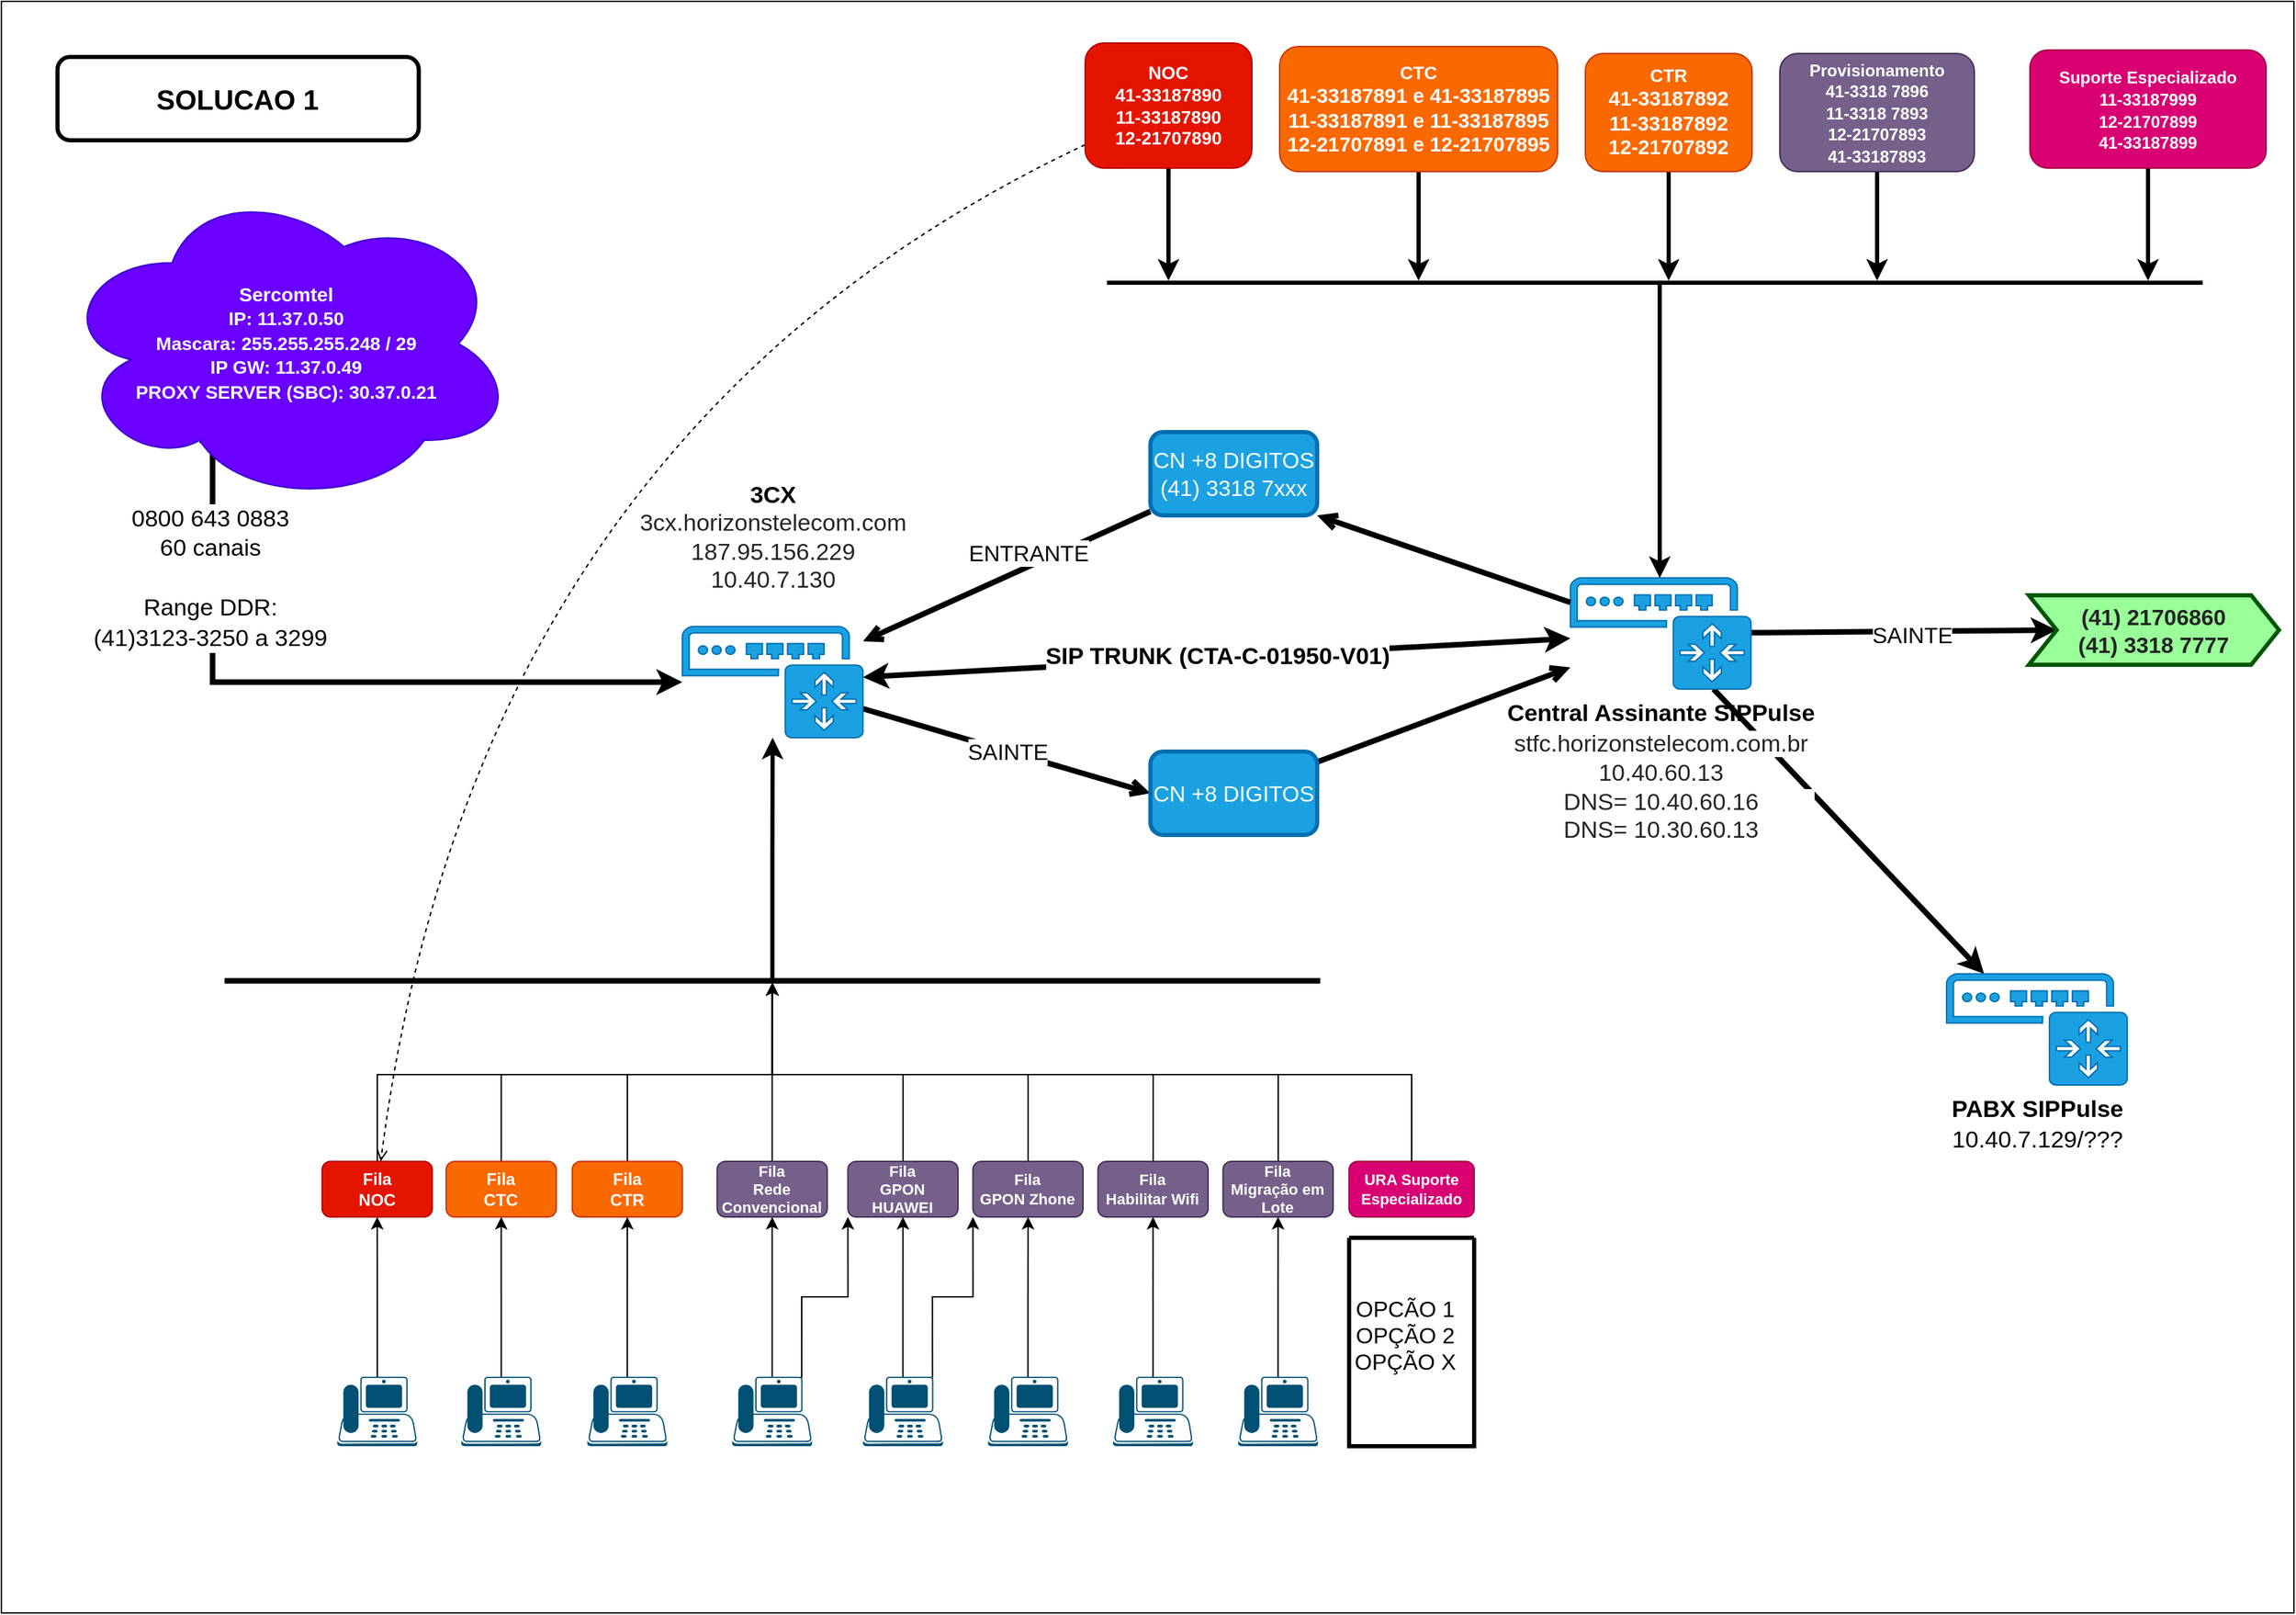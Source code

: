 <mxfile version="16.2.2" type="github">
  <diagram id="I6NLswIqLNYlrb-g64wH" name="Page-1">
    <mxGraphModel dx="2370" dy="1323" grid="1" gridSize="10" guides="1" tooltips="1" connect="1" arrows="1" fold="1" page="1" pageScale="1" pageWidth="1654" pageHeight="1169" math="0" shadow="0">
      <root>
        <mxCell id="0" />
        <mxCell id="1" parent="0" />
        <mxCell id="5KbadMaKYRjYB6yb7q5N-1" value="" style="rounded=0;whiteSpace=wrap;html=1;shadow=0;glass=0;perimeterSpacing=0;" vertex="1" parent="1">
          <mxGeometry width="1650" height="1160" as="geometry" />
        </mxCell>
        <mxCell id="W0oyuHeiYakJKSwITs1g-5" style="edgeStyle=orthogonalEdgeStyle;rounded=0;orthogonalLoop=1;jettySize=auto;html=1;strokeWidth=4;exitX=0.31;exitY=0.8;exitDx=0;exitDy=0;exitPerimeter=0;" parent="1" source="W0oyuHeiYakJKSwITs1g-1" target="PiK40fZT5rMsHauc214G-2" edge="1">
          <mxGeometry relative="1" as="geometry">
            <mxPoint x="300" y="530" as="targetPoint" />
            <mxPoint x="179.25" y="455" as="sourcePoint" />
            <Array as="points">
              <mxPoint x="152" y="490" />
            </Array>
          </mxGeometry>
        </mxCell>
        <mxCell id="PiK40fZT5rMsHauc214G-1" value="&lt;font style=&quot;font-size: 17px ; font-weight: normal&quot;&gt;0800 643 0883&lt;br&gt;60 canais&lt;br&gt;&lt;br&gt;Range DDR:&lt;br&gt;(41)3123-3250 a 3299&lt;/font&gt;&lt;span style=&quot;font-weight: normal&quot;&gt;&lt;br&gt;&lt;/span&gt;" style="edgeLabel;html=1;align=center;verticalAlign=middle;resizable=0;points=[];fontStyle=1;fontSize=18;" parent="W0oyuHeiYakJKSwITs1g-5" vertex="1" connectable="0">
          <mxGeometry x="-0.72" relative="1" as="geometry">
            <mxPoint x="-2" y="35" as="offset" />
          </mxGeometry>
        </mxCell>
        <mxCell id="W0oyuHeiYakJKSwITs1g-1" value="Sercomtel&lt;br&gt;&lt;span style=&quot;font-size: 10.0pt ; font-family: &amp;#34;arial&amp;#34; , sans-serif&quot;&gt;IP: 11.37.0.50&lt;/span&gt;&lt;span style=&quot;font-size: 11.0pt ; font-family: &amp;#34;calibri&amp;#34; , sans-serif&quot;&gt;&lt;br&gt;&lt;/span&gt;&lt;span style=&quot;font-size: 10.0pt ; font-family: &amp;#34;arial&amp;#34; , sans-serif&quot;&gt;Mascara: 255.255.255.248 / 29&lt;/span&gt;&lt;span style=&quot;font-size: 11.0pt ; font-family: &amp;#34;calibri&amp;#34; , sans-serif&quot;&gt;&lt;br&gt;&lt;/span&gt;&lt;span style=&quot;font-size: 10.0pt ; font-family: &amp;#34;arial&amp;#34; , sans-serif&quot;&gt;IP GW: 11.37.0.49&lt;/span&gt;&lt;span style=&quot;font-size: 11.0pt ; font-family: &amp;#34;calibri&amp;#34; , sans-serif&quot;&gt;&lt;br&gt;&lt;/span&gt;&lt;span style=&quot;font-size: 10.0pt ; font-family: &amp;#34;arial&amp;#34; , sans-serif&quot;&gt;PROXY SERVER (SBC): 30.37.0.21&lt;/span&gt;" style="ellipse;shape=cloud;whiteSpace=wrap;html=1;fillColor=#6a00ff;fontColor=#ffffff;strokeColor=#3700CC;fontSize=14;fontStyle=1" parent="1" vertex="1">
          <mxGeometry x="40.38" y="130" width="330" height="232.5" as="geometry" />
        </mxCell>
        <mxCell id="1ANR2XGOgA5wHceNcDut-9" value="SIP TRUNK (CTA-C-01950-V01)" style="rounded=0;orthogonalLoop=1;jettySize=auto;html=1;fontFamily=Helvetica;fontSize=17;fontColor=#000000;strokeWidth=4;startArrow=classic;startFill=1;fontStyle=1" parent="1" source="PiK40fZT5rMsHauc214G-2" target="1ANR2XGOgA5wHceNcDut-2" edge="1">
          <mxGeometry relative="1" as="geometry" />
        </mxCell>
        <mxCell id="1ANR2XGOgA5wHceNcDut-54" value="SAINTE" style="edgeStyle=none;curved=1;orthogonalLoop=1;jettySize=auto;html=1;entryX=0;entryY=0.5;entryDx=0;entryDy=0;fontFamily=Helvetica;fontSize=16;fontColor=#000000;startArrow=none;startFill=0;endArrow=open;endFill=0;strokeWidth=4;" parent="1" source="PiK40fZT5rMsHauc214G-2" target="1ANR2XGOgA5wHceNcDut-53" edge="1">
          <mxGeometry relative="1" as="geometry" />
        </mxCell>
        <mxCell id="PiK40fZT5rMsHauc214G-2" value="&lt;font&gt;&lt;span style=&quot;font-size: 17px&quot;&gt;&lt;font style=&quot;font-weight: bold ; font-size: 17px&quot; color=&quot;#000000&quot;&gt;3CX&lt;br&gt;&lt;/font&gt;&lt;/span&gt;&lt;span style=&quot;font-size: 17px ; color: rgb(36 , 36 , 36) ; background-color: rgb(255 , 255 , 255)&quot;&gt;3cx.horizonstelecom.com&lt;/span&gt;&lt;font style=&quot;font-size: 17px ; font-weight: bold&quot; color=&quot;#000000&quot;&gt;&lt;span style=&quot;background-color: rgb(248 , 249 , 250) ; font-size: 17px&quot;&gt;&lt;br style=&quot;font-size: 17px&quot;&gt;&lt;/span&gt;&lt;/font&gt;&lt;span style=&quot;background-color: rgb(255 , 255 , 255)&quot;&gt;&lt;font&gt;&lt;font color=&quot;#242424&quot;&gt;187.95.156.229&lt;/font&gt;&lt;br&gt;&lt;font color=&quot;#242424&quot;&gt;10.40.7.130&lt;/font&gt;&lt;br style=&quot;font-size: 17px&quot;&gt;&lt;/font&gt;&lt;/span&gt;&lt;span style=&quot;font-size: 17px ; color: rgb(36 , 36 , 36) ; background-color: rgb(255 , 255 , 255)&quot;&gt;&lt;font style=&quot;font-size: 17px&quot;&gt;&lt;b style=&quot;font-size: 17px&quot;&gt;&lt;br style=&quot;font-size: 17px&quot;&gt;&lt;/b&gt;&lt;/font&gt;&lt;/span&gt;&lt;/font&gt;" style="sketch=0;pointerEvents=1;shadow=0;dashed=0;html=1;strokeColor=#006EAF;fillColor=#1ba1e2;labelPosition=center;verticalLabelPosition=top;verticalAlign=bottom;outlineConnect=0;align=center;shape=mxgraph.office.devices.ip_pbx;fontColor=#ffffff;fontSize=17;" parent="1" vertex="1">
          <mxGeometry x="490.12" y="450" width="130" height="80" as="geometry" />
        </mxCell>
        <mxCell id="PiK40fZT5rMsHauc214G-5" style="edgeStyle=orthogonalEdgeStyle;rounded=0;orthogonalLoop=1;jettySize=auto;html=1;entryX=0.5;entryY=1;entryDx=0;entryDy=0;fontSize=17;fontColor=#000000;" parent="1" source="PiK40fZT5rMsHauc214G-3" target="PiK40fZT5rMsHauc214G-4" edge="1">
          <mxGeometry relative="1" as="geometry" />
        </mxCell>
        <mxCell id="PiK40fZT5rMsHauc214G-3" value="" style="points=[[0.59,0,0],[0.87,0.015,0],[0.88,0.3,0],[0.99,0.99,0],[0.5,1,0],[0.01,0.99,0],[0.075,0.5,0],[0.17,0.115,0]];verticalLabelPosition=bottom;sketch=0;html=1;verticalAlign=top;aspect=fixed;align=center;pointerEvents=1;shape=mxgraph.cisco19.ip_phone;fillColor=#005073;strokeColor=none;fontSize=17;fontColor=#000000;" parent="1" vertex="1">
          <mxGeometry x="241.75" y="990" width="57.5" height="50" as="geometry" />
        </mxCell>
        <mxCell id="PiK40fZT5rMsHauc214G-37" style="edgeStyle=orthogonalEdgeStyle;rounded=0;orthogonalLoop=1;jettySize=auto;html=1;fontSize=14;fontColor=#FFFFFF;" parent="1" source="PiK40fZT5rMsHauc214G-4" target="PiK40fZT5rMsHauc214G-36" edge="1">
          <mxGeometry relative="1" as="geometry" />
        </mxCell>
        <mxCell id="PiK40fZT5rMsHauc214G-4" value="Fila &lt;br style=&quot;font-size: 12px;&quot;&gt;NOC" style="rounded=1;whiteSpace=wrap;html=1;fontSize=12;fontColor=#ffffff;fillColor=#e51400;strokeColor=#B20000;fontStyle=1" parent="1" vertex="1">
          <mxGeometry x="230.87" y="835" width="79.25" height="40" as="geometry" />
        </mxCell>
        <mxCell id="PiK40fZT5rMsHauc214G-41" style="edgeStyle=orthogonalEdgeStyle;rounded=0;orthogonalLoop=1;jettySize=auto;html=1;fontSize=14;fontColor=#FFFFFF;" parent="1" source="PiK40fZT5rMsHauc214G-9" target="PiK40fZT5rMsHauc214G-36" edge="1">
          <mxGeometry relative="1" as="geometry" />
        </mxCell>
        <mxCell id="PiK40fZT5rMsHauc214G-9" value="Fila &lt;br style=&quot;font-size: 11px;&quot;&gt;Rede Convencional" style="rounded=1;whiteSpace=wrap;html=1;fontSize=11;fontColor=#ffffff;fillColor=#76608a;strokeColor=#432D57;fontStyle=1" parent="1" vertex="1">
          <mxGeometry x="515.13" y="835" width="79.25" height="40" as="geometry" />
        </mxCell>
        <mxCell id="PiK40fZT5rMsHauc214G-40" style="edgeStyle=orthogonalEdgeStyle;rounded=0;orthogonalLoop=1;jettySize=auto;html=1;fontSize=14;fontColor=#FFFFFF;" parent="1" source="PiK40fZT5rMsHauc214G-10" target="PiK40fZT5rMsHauc214G-36" edge="1">
          <mxGeometry relative="1" as="geometry" />
        </mxCell>
        <mxCell id="PiK40fZT5rMsHauc214G-10" value="Fila &lt;br style=&quot;font-size: 12px;&quot;&gt;CTR" style="rounded=1;whiteSpace=wrap;html=1;fontSize=12;fontColor=#FFFFFF;fillColor=#fa6800;strokeColor=#C73500;fontStyle=1" parent="1" vertex="1">
          <mxGeometry x="410.87" y="835" width="79.25" height="40" as="geometry" />
        </mxCell>
        <mxCell id="PiK40fZT5rMsHauc214G-38" style="edgeStyle=orthogonalEdgeStyle;rounded=0;orthogonalLoop=1;jettySize=auto;html=1;fontSize=14;fontColor=#FFFFFF;" parent="1" source="PiK40fZT5rMsHauc214G-11" target="PiK40fZT5rMsHauc214G-36" edge="1">
          <mxGeometry relative="1" as="geometry" />
        </mxCell>
        <mxCell id="PiK40fZT5rMsHauc214G-11" value="Fila &lt;br style=&quot;font-size: 12px;&quot;&gt;CTC" style="rounded=1;whiteSpace=wrap;html=1;fontSize=12;fontColor=#FFFFFF;fillColor=#fa6800;strokeColor=#C73500;fontStyle=1" parent="1" vertex="1">
          <mxGeometry x="320.12" y="835" width="79.25" height="40" as="geometry" />
        </mxCell>
        <mxCell id="PiK40fZT5rMsHauc214G-42" style="edgeStyle=orthogonalEdgeStyle;rounded=0;orthogonalLoop=1;jettySize=auto;html=1;fontSize=14;fontColor=#FFFFFF;" parent="1" source="PiK40fZT5rMsHauc214G-12" target="PiK40fZT5rMsHauc214G-36" edge="1">
          <mxGeometry relative="1" as="geometry" />
        </mxCell>
        <mxCell id="PiK40fZT5rMsHauc214G-12" value="Fila &lt;br style=&quot;font-size: 11px&quot;&gt;GPON HUAWEI" style="rounded=1;whiteSpace=wrap;html=1;fontSize=11;fontColor=#ffffff;fillColor=#76608a;strokeColor=#432D57;fontStyle=1" parent="1" vertex="1">
          <mxGeometry x="609.25" y="835" width="79.25" height="40" as="geometry" />
        </mxCell>
        <mxCell id="PiK40fZT5rMsHauc214G-43" style="edgeStyle=orthogonalEdgeStyle;rounded=0;orthogonalLoop=1;jettySize=auto;html=1;fontSize=14;fontColor=#FFFFFF;" parent="1" source="PiK40fZT5rMsHauc214G-14" target="PiK40fZT5rMsHauc214G-36" edge="1">
          <mxGeometry relative="1" as="geometry" />
        </mxCell>
        <mxCell id="PiK40fZT5rMsHauc214G-14" value="Fila &lt;br style=&quot;font-size: 11px&quot;&gt;GPON Zhone" style="rounded=1;whiteSpace=wrap;html=1;fontSize=11;fontColor=#ffffff;fillColor=#76608a;strokeColor=#432D57;fontStyle=1" parent="1" vertex="1">
          <mxGeometry x="699.25" y="835" width="79.25" height="40" as="geometry" />
        </mxCell>
        <mxCell id="PiK40fZT5rMsHauc214G-44" style="edgeStyle=orthogonalEdgeStyle;rounded=0;orthogonalLoop=1;jettySize=auto;html=1;fontSize=14;fontColor=#FFFFFF;" parent="1" source="PiK40fZT5rMsHauc214G-16" target="PiK40fZT5rMsHauc214G-36" edge="1">
          <mxGeometry relative="1" as="geometry" />
        </mxCell>
        <mxCell id="PiK40fZT5rMsHauc214G-16" value="Fila &lt;br style=&quot;font-size: 11px&quot;&gt;Habilitar Wifi" style="rounded=1;whiteSpace=wrap;html=1;fontSize=11;fontColor=#ffffff;fillColor=#76608a;strokeColor=#432D57;fontStyle=1" parent="1" vertex="1">
          <mxGeometry x="789.25" y="835" width="79.25" height="40" as="geometry" />
        </mxCell>
        <mxCell id="PiK40fZT5rMsHauc214G-45" style="edgeStyle=orthogonalEdgeStyle;rounded=0;orthogonalLoop=1;jettySize=auto;html=1;fontSize=14;fontColor=#FFFFFF;" parent="1" source="PiK40fZT5rMsHauc214G-18" target="PiK40fZT5rMsHauc214G-36" edge="1">
          <mxGeometry relative="1" as="geometry" />
        </mxCell>
        <mxCell id="PiK40fZT5rMsHauc214G-18" value="Fila &lt;br style=&quot;font-size: 11px&quot;&gt;Migração em Lote" style="rounded=1;whiteSpace=wrap;html=1;fontSize=11;fontColor=#ffffff;fillColor=#76608a;strokeColor=#432D57;fontStyle=1" parent="1" vertex="1">
          <mxGeometry x="879.25" y="835" width="79.25" height="40" as="geometry" />
        </mxCell>
        <mxCell id="PiK40fZT5rMsHauc214G-20" style="edgeStyle=orthogonalEdgeStyle;rounded=0;orthogonalLoop=1;jettySize=auto;html=1;entryX=0.5;entryY=1;entryDx=0;entryDy=0;fontSize=14;fontColor=#FFFFFF;" parent="1" source="PiK40fZT5rMsHauc214G-19" target="PiK40fZT5rMsHauc214G-11" edge="1">
          <mxGeometry relative="1" as="geometry" />
        </mxCell>
        <mxCell id="PiK40fZT5rMsHauc214G-19" value="" style="points=[[0.59,0,0],[0.87,0.015,0],[0.88,0.3,0],[0.99,0.99,0],[0.5,1,0],[0.01,0.99,0],[0.075,0.5,0],[0.17,0.115,0]];verticalLabelPosition=bottom;sketch=0;html=1;verticalAlign=top;aspect=fixed;align=center;pointerEvents=1;shape=mxgraph.cisco19.ip_phone;fillColor=#005073;strokeColor=none;fontSize=17;fontColor=#000000;" parent="1" vertex="1">
          <mxGeometry x="331" y="990" width="57.5" height="50" as="geometry" />
        </mxCell>
        <mxCell id="PiK40fZT5rMsHauc214G-34" style="edgeStyle=orthogonalEdgeStyle;rounded=0;orthogonalLoop=1;jettySize=auto;html=1;entryX=0.5;entryY=1;entryDx=0;entryDy=0;fontSize=14;fontColor=#FFFFFF;" parent="1" source="PiK40fZT5rMsHauc214G-23" target="PiK40fZT5rMsHauc214G-10" edge="1">
          <mxGeometry relative="1" as="geometry" />
        </mxCell>
        <mxCell id="PiK40fZT5rMsHauc214G-23" value="" style="points=[[0.59,0,0],[0.87,0.015,0],[0.88,0.3,0],[0.99,0.99,0],[0.5,1,0],[0.01,0.99,0],[0.075,0.5,0],[0.17,0.115,0]];verticalLabelPosition=bottom;sketch=0;html=1;verticalAlign=top;aspect=fixed;align=center;pointerEvents=1;shape=mxgraph.cisco19.ip_phone;fillColor=#005073;strokeColor=none;fontSize=17;fontColor=#000000;" parent="1" vertex="1">
          <mxGeometry x="421.74" y="990" width="57.5" height="50" as="geometry" />
        </mxCell>
        <mxCell id="PiK40fZT5rMsHauc214G-33" style="edgeStyle=orthogonalEdgeStyle;rounded=0;orthogonalLoop=1;jettySize=auto;html=1;fontSize=14;fontColor=#FFFFFF;" parent="1" source="PiK40fZT5rMsHauc214G-24" target="PiK40fZT5rMsHauc214G-9" edge="1">
          <mxGeometry relative="1" as="geometry" />
        </mxCell>
        <mxCell id="PiK40fZT5rMsHauc214G-35" style="edgeStyle=orthogonalEdgeStyle;rounded=0;orthogonalLoop=1;jettySize=auto;html=1;entryX=0;entryY=1;entryDx=0;entryDy=0;fontSize=14;fontColor=#FFFFFF;exitX=0.87;exitY=0.015;exitDx=0;exitDy=0;exitPerimeter=0;" parent="1" source="PiK40fZT5rMsHauc214G-24" target="PiK40fZT5rMsHauc214G-12" edge="1">
          <mxGeometry relative="1" as="geometry" />
        </mxCell>
        <mxCell id="PiK40fZT5rMsHauc214G-24" value="" style="points=[[0.59,0,0],[0.87,0.015,0],[0.88,0.3,0],[0.99,0.99,0],[0.5,1,0],[0.01,0.99,0],[0.075,0.5,0],[0.17,0.115,0]];verticalLabelPosition=bottom;sketch=0;html=1;verticalAlign=top;aspect=fixed;align=center;pointerEvents=1;shape=mxgraph.cisco19.ip_phone;fillColor=#005073;strokeColor=none;fontSize=17;fontColor=#000000;" parent="1" vertex="1">
          <mxGeometry x="526" y="990" width="57.5" height="50" as="geometry" />
        </mxCell>
        <mxCell id="PiK40fZT5rMsHauc214G-32" style="edgeStyle=orthogonalEdgeStyle;rounded=0;orthogonalLoop=1;jettySize=auto;html=1;entryX=0.5;entryY=1;entryDx=0;entryDy=0;fontSize=14;fontColor=#FFFFFF;" parent="1" source="PiK40fZT5rMsHauc214G-25" target="PiK40fZT5rMsHauc214G-12" edge="1">
          <mxGeometry relative="1" as="geometry" />
        </mxCell>
        <mxCell id="1ANR2XGOgA5wHceNcDut-1" style="edgeStyle=orthogonalEdgeStyle;rounded=0;orthogonalLoop=1;jettySize=auto;html=1;entryX=0;entryY=1;entryDx=0;entryDy=0;fontSize=13;fontColor=#FFFFFF;exitX=0.87;exitY=0.015;exitDx=0;exitDy=0;exitPerimeter=0;" parent="1" source="PiK40fZT5rMsHauc214G-25" target="PiK40fZT5rMsHauc214G-14" edge="1">
          <mxGeometry relative="1" as="geometry" />
        </mxCell>
        <mxCell id="PiK40fZT5rMsHauc214G-25" value="" style="points=[[0.59,0,0],[0.87,0.015,0],[0.88,0.3,0],[0.99,0.99,0],[0.5,1,0],[0.01,0.99,0],[0.075,0.5,0],[0.17,0.115,0]];verticalLabelPosition=bottom;sketch=0;html=1;verticalAlign=top;aspect=fixed;align=center;pointerEvents=1;shape=mxgraph.cisco19.ip_phone;fillColor=#005073;strokeColor=none;fontSize=17;fontColor=#000000;" parent="1" vertex="1">
          <mxGeometry x="620.12" y="990" width="57.5" height="50" as="geometry" />
        </mxCell>
        <mxCell id="PiK40fZT5rMsHauc214G-31" style="edgeStyle=orthogonalEdgeStyle;rounded=0;orthogonalLoop=1;jettySize=auto;html=1;fontSize=14;fontColor=#FFFFFF;" parent="1" source="PiK40fZT5rMsHauc214G-26" target="PiK40fZT5rMsHauc214G-14" edge="1">
          <mxGeometry relative="1" as="geometry" />
        </mxCell>
        <mxCell id="PiK40fZT5rMsHauc214G-26" value="" style="points=[[0.59,0,0],[0.87,0.015,0],[0.88,0.3,0],[0.99,0.99,0],[0.5,1,0],[0.01,0.99,0],[0.075,0.5,0],[0.17,0.115,0]];verticalLabelPosition=bottom;sketch=0;html=1;verticalAlign=top;aspect=fixed;align=center;pointerEvents=1;shape=mxgraph.cisco19.ip_phone;fillColor=#005073;strokeColor=none;fontSize=17;fontColor=#000000;" parent="1" vertex="1">
          <mxGeometry x="710.13" y="990" width="57.5" height="50" as="geometry" />
        </mxCell>
        <mxCell id="PiK40fZT5rMsHauc214G-30" style="edgeStyle=orthogonalEdgeStyle;rounded=0;orthogonalLoop=1;jettySize=auto;html=1;entryX=0.5;entryY=1;entryDx=0;entryDy=0;fontSize=14;fontColor=#FFFFFF;" parent="1" source="PiK40fZT5rMsHauc214G-27" target="PiK40fZT5rMsHauc214G-16" edge="1">
          <mxGeometry relative="1" as="geometry" />
        </mxCell>
        <mxCell id="PiK40fZT5rMsHauc214G-27" value="" style="points=[[0.59,0,0],[0.87,0.015,0],[0.88,0.3,0],[0.99,0.99,0],[0.5,1,0],[0.01,0.99,0],[0.075,0.5,0],[0.17,0.115,0]];verticalLabelPosition=bottom;sketch=0;html=1;verticalAlign=top;aspect=fixed;align=center;pointerEvents=1;shape=mxgraph.cisco19.ip_phone;fillColor=#005073;strokeColor=none;fontSize=17;fontColor=#000000;" parent="1" vertex="1">
          <mxGeometry x="800.12" y="990" width="57.5" height="50" as="geometry" />
        </mxCell>
        <mxCell id="PiK40fZT5rMsHauc214G-29" style="edgeStyle=orthogonalEdgeStyle;rounded=0;orthogonalLoop=1;jettySize=auto;html=1;entryX=0.5;entryY=1;entryDx=0;entryDy=0;fontSize=14;fontColor=#FFFFFF;" parent="1" source="PiK40fZT5rMsHauc214G-28" target="PiK40fZT5rMsHauc214G-18" edge="1">
          <mxGeometry relative="1" as="geometry" />
        </mxCell>
        <mxCell id="PiK40fZT5rMsHauc214G-28" value="" style="points=[[0.59,0,0],[0.87,0.015,0],[0.88,0.3,0],[0.99,0.99,0],[0.5,1,0],[0.01,0.99,0],[0.075,0.5,0],[0.17,0.115,0]];verticalLabelPosition=bottom;sketch=0;html=1;verticalAlign=top;aspect=fixed;align=center;pointerEvents=1;shape=mxgraph.cisco19.ip_phone;fillColor=#005073;strokeColor=none;fontSize=17;fontColor=#000000;" parent="1" vertex="1">
          <mxGeometry x="890.12" y="990" width="57.5" height="50" as="geometry" />
        </mxCell>
        <mxCell id="PiK40fZT5rMsHauc214G-46" style="edgeStyle=orthogonalEdgeStyle;rounded=0;orthogonalLoop=1;jettySize=auto;html=1;fontSize=14;fontColor=#FFFFFF;strokeWidth=3;" parent="1" source="PiK40fZT5rMsHauc214G-36" target="PiK40fZT5rMsHauc214G-2" edge="1">
          <mxGeometry relative="1" as="geometry" />
        </mxCell>
        <mxCell id="PiK40fZT5rMsHauc214G-36" value="" style="line;strokeWidth=4;html=1;perimeter=backbonePerimeter;points=[];outlineConnect=0;fontSize=14;fontColor=#FFFFFF;" parent="1" vertex="1">
          <mxGeometry x="160.62" y="700" width="788.63" height="10" as="geometry" />
        </mxCell>
        <mxCell id="1ANR2XGOgA5wHceNcDut-39" value="" style="edgeStyle=none;rounded=0;orthogonalLoop=1;jettySize=auto;html=1;fontFamily=Helvetica;fontSize=16;fontColor=#000000;startArrow=none;startFill=0;strokeWidth=4;" parent="1" source="1ANR2XGOgA5wHceNcDut-2" target="1ANR2XGOgA5wHceNcDut-37" edge="1">
          <mxGeometry relative="1" as="geometry">
            <mxPoint x="1214.25" y="572.5" as="targetPoint" />
          </mxGeometry>
        </mxCell>
        <mxCell id="1ANR2XGOgA5wHceNcDut-29" style="edgeStyle=none;rounded=0;orthogonalLoop=1;jettySize=auto;html=1;entryX=0;entryY=0.5;entryDx=0;entryDy=0;fontFamily=Helvetica;fontSize=18;fontColor=#FFFFFF;startArrow=none;startFill=0;strokeWidth=4;" parent="1" source="1ANR2XGOgA5wHceNcDut-2" target="1ANR2XGOgA5wHceNcDut-28" edge="1">
          <mxGeometry relative="1" as="geometry" />
        </mxCell>
        <mxCell id="1ANR2XGOgA5wHceNcDut-30" value="&lt;font color=&quot;#000000&quot;&gt;SAINTE&lt;/font&gt;" style="edgeLabel;html=1;align=center;verticalAlign=middle;resizable=0;points=[];fontSize=16;fontFamily=Helvetica;fontColor=#FFFFFF;" parent="1ANR2XGOgA5wHceNcDut-29" vertex="1" connectable="0">
          <mxGeometry x="0.489" y="-3" relative="1" as="geometry">
            <mxPoint x="-49" as="offset" />
          </mxGeometry>
        </mxCell>
        <mxCell id="1ANR2XGOgA5wHceNcDut-22" style="edgeStyle=none;rounded=0;orthogonalLoop=1;jettySize=auto;html=1;fontFamily=Helvetica;fontSize=15;fontColor=#000000;startArrow=none;startFill=0;strokeWidth=3;" parent="1" source="1ANR2XGOgA5wHceNcDut-3" target="1ANR2XGOgA5wHceNcDut-10" edge="1">
          <mxGeometry relative="1" as="geometry" />
        </mxCell>
        <mxCell id="1ANR2XGOgA5wHceNcDut-2" value="&lt;font style=&quot;font-size: 17px&quot;&gt;&lt;b&gt;&lt;font style=&quot;font-size: 17px&quot; color=&quot;#000000&quot;&gt;Central Assinante SIPPulse&lt;br&gt;&lt;/font&gt;&lt;/b&gt;&lt;span style=&quot;color: rgb(36 , 36 , 36) ; background-color: rgb(255 , 255 , 255)&quot;&gt;stfc.horizonstelecom.com.br&lt;br&gt;&lt;/span&gt;&lt;span style=&quot;color: rgb(36 , 36 , 36) ; background-color: rgb(255 , 255 , 255)&quot;&gt;10.40.60.13&lt;/span&gt;&lt;b&gt;&lt;font style=&quot;font-size: 17px&quot; color=&quot;#000000&quot;&gt;&lt;br&gt;&lt;/font&gt;&lt;/b&gt;&lt;/font&gt;&lt;p style=&quot;box-sizing: border-box ; margin: 0px ; color: rgb(36 , 36 , 36) ; background-color: rgb(255 , 255 , 255) ; font-size: 17px&quot;&gt;&lt;font style=&quot;font-size: 17px&quot;&gt;DNS= 10.40.60.16&lt;/font&gt;&lt;/p&gt;&lt;p style=&quot;box-sizing: border-box ; margin: 0px ; color: rgb(36 , 36 , 36) ; background-color: rgb(255 , 255 , 255) ; font-size: 17px&quot;&gt;&lt;font style=&quot;font-size: 17px&quot;&gt;DNS= 10.30.60.13&lt;/font&gt;&lt;/p&gt;" style="sketch=0;pointerEvents=1;shadow=0;dashed=0;html=1;strokeColor=#006EAF;fillColor=#1ba1e2;labelPosition=center;verticalLabelPosition=bottom;verticalAlign=top;outlineConnect=0;align=center;shape=mxgraph.office.devices.ip_pbx;fontColor=#ffffff;fontSize=18;" parent="1" vertex="1">
          <mxGeometry x="1129.25" y="415" width="130" height="80" as="geometry" />
        </mxCell>
        <mxCell id="1ANR2XGOgA5wHceNcDut-3" value="&lt;font style=&quot;font-size: 12px&quot;&gt;Provisionamento&lt;br&gt;&lt;span&gt;41-3318 7896&lt;br&gt;11-3318 7893&lt;br&gt;&lt;/span&gt;12-21707893&lt;br&gt;41-33187893&lt;/font&gt;&lt;span&gt;&lt;br&gt;&lt;/span&gt;" style="rounded=1;whiteSpace=wrap;html=1;fontSize=13;fontColor=#ffffff;fillColor=#76608a;strokeColor=#432D57;fontStyle=1;fontFamily=Helvetica;" parent="1" vertex="1">
          <mxGeometry x="1280" y="37.5" width="140" height="85" as="geometry" />
        </mxCell>
        <mxCell id="1ANR2XGOgA5wHceNcDut-12" style="edgeStyle=none;rounded=0;orthogonalLoop=1;jettySize=auto;html=1;fontFamily=Helvetica;fontSize=15;fontColor=#000000;startArrow=none;startFill=0;strokeWidth=3;" parent="1" source="1ANR2XGOgA5wHceNcDut-4" target="1ANR2XGOgA5wHceNcDut-10" edge="1">
          <mxGeometry relative="1" as="geometry" />
        </mxCell>
        <mxCell id="1ANR2XGOgA5wHceNcDut-57" style="edgeStyle=none;curved=1;orthogonalLoop=1;jettySize=auto;html=1;fontFamily=Helvetica;fontSize=16;fontColor=#000000;startArrow=none;startFill=0;endArrow=open;endFill=0;strokeWidth=1;dashed=1;" parent="1" source="1ANR2XGOgA5wHceNcDut-4" target="PiK40fZT5rMsHauc214G-4" edge="1">
          <mxGeometry relative="1" as="geometry">
            <Array as="points">
              <mxPoint x="340" y="310" />
            </Array>
          </mxGeometry>
        </mxCell>
        <mxCell id="1ANR2XGOgA5wHceNcDut-4" value="NOC&lt;br style=&quot;font-size: 13px;&quot;&gt;&lt;span style=&quot;font-size: 13px;&quot;&gt;41-33187890&lt;/span&gt;&lt;br style=&quot;font-size: 13px;&quot;&gt;&lt;span style=&quot;font-size: 13px;&quot;&gt;11-33187890&lt;br style=&quot;font-size: 13px;&quot;&gt;&lt;/span&gt;&lt;span style=&quot;font-size: 13px;&quot;&gt;12-21707890&lt;/span&gt;&lt;span style=&quot;font-size: 13px;&quot;&gt;&lt;br style=&quot;font-size: 13px;&quot;&gt;&lt;/span&gt;" style="rounded=1;whiteSpace=wrap;html=1;fontSize=13;fontColor=#ffffff;fillColor=#e51400;strokeColor=#B20000;fontStyle=1;fontFamily=Helvetica;" parent="1" vertex="1">
          <mxGeometry x="780" y="30" width="120" height="90" as="geometry" />
        </mxCell>
        <mxCell id="1ANR2XGOgA5wHceNcDut-20" style="edgeStyle=none;rounded=0;orthogonalLoop=1;jettySize=auto;html=1;fontFamily=Helvetica;fontSize=15;fontColor=#000000;startArrow=none;startFill=0;strokeWidth=3;" parent="1" source="1ANR2XGOgA5wHceNcDut-5" target="1ANR2XGOgA5wHceNcDut-10" edge="1">
          <mxGeometry relative="1" as="geometry" />
        </mxCell>
        <mxCell id="1ANR2XGOgA5wHceNcDut-5" value="CTC&lt;br&gt;&lt;span style=&quot;font-family: &amp;#34;calibri&amp;#34; , sans-serif ; font-size: 14.667px&quot;&gt;41-33187891 e 41-33187895&lt;/span&gt;&lt;span style=&quot;font-size: 11.0pt ; font-family: &amp;#34;calibri&amp;#34; , sans-serif&quot;&gt;&lt;br&gt;11-33187891 e 11-33187895&lt;br&gt;&lt;/span&gt;&lt;span style=&quot;font-size: 11.0pt ; font-family: &amp;#34;calibri&amp;#34; , sans-serif&quot;&gt;12-21707891 e 12-21707895&lt;/span&gt;" style="rounded=1;whiteSpace=wrap;html=1;fontSize=13;fontColor=#FFFFFF;fillColor=#fa6800;strokeColor=#C73500;fontStyle=1" parent="1" vertex="1">
          <mxGeometry x="920" y="32.5" width="200" height="90" as="geometry" />
        </mxCell>
        <mxCell id="1ANR2XGOgA5wHceNcDut-21" style="edgeStyle=none;rounded=0;orthogonalLoop=1;jettySize=auto;html=1;fontFamily=Helvetica;fontSize=15;fontColor=#000000;startArrow=none;startFill=0;strokeWidth=3;" parent="1" source="1ANR2XGOgA5wHceNcDut-6" target="1ANR2XGOgA5wHceNcDut-10" edge="1">
          <mxGeometry relative="1" as="geometry" />
        </mxCell>
        <mxCell id="1ANR2XGOgA5wHceNcDut-6" value="CTR &lt;br&gt;&lt;span style=&quot;font-family: &amp;#34;calibri&amp;#34; , sans-serif ; font-size: 14.667px&quot;&gt;41-33187892&lt;/span&gt;&lt;br&gt;&lt;span style=&quot;font-size: 11.0pt ; font-family: &amp;#34;calibri&amp;#34; , sans-serif&quot;&gt;11-33187892&lt;br&gt;&lt;/span&gt;&lt;span style=&quot;font-size: 11.0pt ; font-family: &amp;#34;calibri&amp;#34; , sans-serif&quot;&gt;12-21707892&lt;/span&gt;&lt;span style=&quot;font-size: 11.0pt ; font-family: &amp;#34;calibri&amp;#34; , sans-serif&quot;&gt;&lt;br&gt;&lt;/span&gt;" style="rounded=1;whiteSpace=wrap;html=1;fontSize=13;fontColor=#FFFFFF;fillColor=#fa6800;strokeColor=#C73500;fontStyle=1" parent="1" vertex="1">
          <mxGeometry x="1140" y="37.5" width="120" height="85" as="geometry" />
        </mxCell>
        <mxCell id="1ANR2XGOgA5wHceNcDut-23" style="edgeStyle=none;rounded=0;orthogonalLoop=1;jettySize=auto;html=1;fontFamily=Helvetica;fontSize=15;fontColor=#000000;startArrow=none;startFill=0;strokeWidth=3;" parent="1" source="1ANR2XGOgA5wHceNcDut-7" target="1ANR2XGOgA5wHceNcDut-10" edge="1">
          <mxGeometry relative="1" as="geometry" />
        </mxCell>
        <mxCell id="1ANR2XGOgA5wHceNcDut-7" value="&lt;font style=&quot;font-size: 12px&quot;&gt;&lt;span&gt;Suporte Especializado&lt;br&gt;&lt;/span&gt;11-33187999&lt;br&gt;&lt;span&gt;12-21707899&lt;br&gt;&lt;/span&gt;41-33187899&lt;/font&gt;" style="rounded=1;whiteSpace=wrap;html=1;fontSize=13;fontColor=#ffffff;fillColor=#d80073;strokeColor=#A50040;fontStyle=1;fontFamily=Helvetica;" parent="1" vertex="1">
          <mxGeometry x="1460" y="35" width="170" height="85" as="geometry" />
        </mxCell>
        <mxCell id="1ANR2XGOgA5wHceNcDut-24" style="edgeStyle=none;rounded=0;orthogonalLoop=1;jettySize=auto;html=1;fontFamily=Helvetica;fontSize=15;fontColor=#000000;startArrow=none;startFill=0;strokeWidth=3;" parent="1" source="1ANR2XGOgA5wHceNcDut-10" target="1ANR2XGOgA5wHceNcDut-2" edge="1">
          <mxGeometry relative="1" as="geometry" />
        </mxCell>
        <mxCell id="1ANR2XGOgA5wHceNcDut-10" value="" style="line;strokeWidth=3;html=1;perimeter=backbonePerimeter;points=[];outlineConnect=0;fontSize=14;fontColor=#FFFFFF;" parent="1" vertex="1">
          <mxGeometry x="795.69" y="197.5" width="788.63" height="10" as="geometry" />
        </mxCell>
        <mxCell id="1ANR2XGOgA5wHceNcDut-25" value="SOLUCAO 1" style="rounded=1;whiteSpace=wrap;html=1;fontFamily=Helvetica;fontSize=20;strokeWidth=3;fontStyle=1;" parent="1" vertex="1">
          <mxGeometry x="40.38" y="40" width="260" height="60" as="geometry" />
        </mxCell>
        <mxCell id="1ANR2XGOgA5wHceNcDut-28" value="&lt;span style=&quot;color: rgb(36 , 36 , 36) ; font-size: 16px&quot;&gt;(41) 21706860&lt;br&gt;(41) 3318 7777&lt;br&gt;&lt;/span&gt;" style="shape=step;perimeter=stepPerimeter;whiteSpace=wrap;html=1;fixedSize=1;fontFamily=Helvetica;fontSize=16;fontColor=#ffffff;strokeWidth=3;fontStyle=1;fillColor=#99FF99;strokeColor=#005700;labelBackgroundColor=#99FF99;" parent="1" vertex="1">
          <mxGeometry x="1459.25" y="427.5" width="180" height="50" as="geometry" />
        </mxCell>
        <mxCell id="1ANR2XGOgA5wHceNcDut-37" value="&lt;font color=&quot;#000000&quot;&gt;&lt;b style=&quot;font-size: 17px&quot;&gt;PABX SIPPulse&lt;/b&gt;&lt;br&gt;&lt;span style=&quot;font-size: 17px&quot;&gt;10.40.7.129/???&lt;/span&gt;&lt;br&gt;&lt;/font&gt;" style="sketch=0;pointerEvents=1;shadow=0;dashed=0;html=1;strokeColor=#006EAF;fillColor=#1ba1e2;labelPosition=center;verticalLabelPosition=bottom;verticalAlign=top;outlineConnect=0;align=center;shape=mxgraph.office.devices.ip_pbx;fontColor=#ffffff;fontSize=18;" parent="1" vertex="1">
          <mxGeometry x="1400" y="700" width="130" height="80" as="geometry" />
        </mxCell>
        <mxCell id="1ANR2XGOgA5wHceNcDut-46" style="edgeStyle=none;curved=1;orthogonalLoop=1;jettySize=auto;html=1;fontFamily=Helvetica;fontSize=16;fontColor=#000000;startArrow=none;startFill=0;endArrow=open;endFill=0;strokeWidth=4;" parent="1" source="1ANR2XGOgA5wHceNcDut-44" target="PiK40fZT5rMsHauc214G-2" edge="1">
          <mxGeometry relative="1" as="geometry" />
        </mxCell>
        <mxCell id="1ANR2XGOgA5wHceNcDut-56" value="ENTRANTE" style="edgeLabel;html=1;align=center;verticalAlign=middle;resizable=0;points=[];fontSize=16;fontFamily=Helvetica;fontColor=#000000;" parent="1ANR2XGOgA5wHceNcDut-46" vertex="1" connectable="0">
          <mxGeometry x="-0.35" y="-1" relative="1" as="geometry">
            <mxPoint x="-20" as="offset" />
          </mxGeometry>
        </mxCell>
        <mxCell id="1ANR2XGOgA5wHceNcDut-44" value="CN +8 DIGITOS&lt;br&gt;(41) 3318 7xxx" style="rounded=1;whiteSpace=wrap;html=1;labelBackgroundColor=#1BA1E2;fontFamily=Helvetica;fontSize=16;fontColor=#ffffff;strokeWidth=3;fillColor=#1ba1e2;strokeColor=#006EAF;" parent="1" vertex="1">
          <mxGeometry x="827" y="310" width="120" height="60" as="geometry" />
        </mxCell>
        <mxCell id="1ANR2XGOgA5wHceNcDut-45" value="" style="edgeStyle=none;orthogonalLoop=1;jettySize=auto;html=1;fontFamily=Helvetica;fontSize=16;fontColor=#000000;startArrow=none;startFill=0;strokeWidth=4;curved=1;endArrow=open;entryX=1;entryY=1;entryDx=0;entryDy=0;endFill=0;" parent="1" source="1ANR2XGOgA5wHceNcDut-2" target="1ANR2XGOgA5wHceNcDut-44" edge="1">
          <mxGeometry relative="1" as="geometry">
            <mxPoint x="920.12" y="391.417" as="targetPoint" />
            <mxPoint x="1129.25" y="441.268" as="sourcePoint" />
          </mxGeometry>
        </mxCell>
        <mxCell id="1ANR2XGOgA5wHceNcDut-47" value="URA Suporte&lt;br&gt;Especializado" style="rounded=1;whiteSpace=wrap;html=1;fontSize=11;fontColor=#ffffff;fillColor=#d80073;strokeColor=#A50040;fontStyle=1" parent="1" vertex="1">
          <mxGeometry x="970" y="835" width="90" height="40" as="geometry" />
        </mxCell>
        <mxCell id="1ANR2XGOgA5wHceNcDut-49" style="edgeStyle=none;curved=1;orthogonalLoop=1;jettySize=auto;html=1;entryX=0.5;entryY=0;entryDx=0;entryDy=0;fontFamily=Helvetica;fontSize=16;fontColor=#000000;startArrow=none;startFill=0;endArrow=open;endFill=0;strokeWidth=4;" parent="1" source="1ANR2XGOgA5wHceNcDut-47" target="1ANR2XGOgA5wHceNcDut-47" edge="1">
          <mxGeometry relative="1" as="geometry" />
        </mxCell>
        <mxCell id="1ANR2XGOgA5wHceNcDut-50" style="edgeStyle=orthogonalEdgeStyle;rounded=0;orthogonalLoop=1;jettySize=auto;html=1;fontSize=14;fontColor=#FFFFFF;exitX=0.5;exitY=0;exitDx=0;exitDy=0;" parent="1" source="1ANR2XGOgA5wHceNcDut-47" target="PiK40fZT5rMsHauc214G-36" edge="1">
          <mxGeometry relative="1" as="geometry">
            <mxPoint x="1022.08" y="762.17" as="sourcePoint" />
            <mxPoint x="657.913" y="632.503" as="targetPoint" />
          </mxGeometry>
        </mxCell>
        <mxCell id="1ANR2XGOgA5wHceNcDut-51" value="" style="swimlane;startSize=0;labelBackgroundColor=#1BA1E2;fontFamily=Helvetica;fontSize=16;fontColor=#000000;strokeWidth=3;fillColor=#99FF99;" parent="1" vertex="1">
          <mxGeometry x="970" y="890" width="90" height="150" as="geometry">
            <mxRectangle x="970" y="760" width="50" height="40" as="alternateBounds" />
          </mxGeometry>
        </mxCell>
        <mxCell id="1ANR2XGOgA5wHceNcDut-52" value="OPCÃO 1&lt;br&gt;OPÇÃO 2&lt;br&gt;OPÇÃO X" style="text;html=1;align=center;verticalAlign=middle;resizable=0;points=[];autosize=1;strokeColor=none;fillColor=none;fontSize=16;fontFamily=Helvetica;fontColor=#000000;" parent="1" vertex="1">
          <mxGeometry x="965" y="930" width="90" height="60" as="geometry" />
        </mxCell>
        <mxCell id="1ANR2XGOgA5wHceNcDut-55" style="edgeStyle=none;curved=1;orthogonalLoop=1;jettySize=auto;html=1;fontFamily=Helvetica;fontSize=16;fontColor=#000000;startArrow=none;startFill=0;endArrow=open;endFill=0;strokeWidth=4;" parent="1" source="1ANR2XGOgA5wHceNcDut-53" target="1ANR2XGOgA5wHceNcDut-2" edge="1">
          <mxGeometry relative="1" as="geometry" />
        </mxCell>
        <mxCell id="1ANR2XGOgA5wHceNcDut-53" value="CN +8 DIGITOS" style="rounded=1;whiteSpace=wrap;html=1;labelBackgroundColor=#1BA1E2;fontFamily=Helvetica;fontSize=16;fontColor=#ffffff;strokeWidth=3;fillColor=#1ba1e2;strokeColor=#006EAF;" parent="1" vertex="1">
          <mxGeometry x="827" y="540" width="120" height="60" as="geometry" />
        </mxCell>
      </root>
    </mxGraphModel>
  </diagram>
</mxfile>
